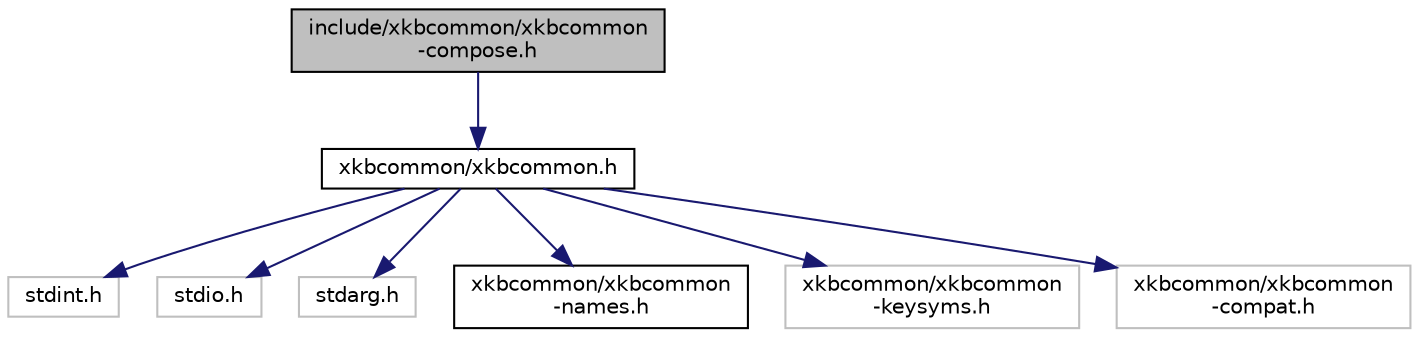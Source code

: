 digraph "include/xkbcommon/xkbcommon-compose.h"
{
 // LATEX_PDF_SIZE
  edge [fontname="Helvetica",fontsize="10",labelfontname="Helvetica",labelfontsize="10"];
  node [fontname="Helvetica",fontsize="10",shape=record];
  Node1 [label="include/xkbcommon/xkbcommon\l-compose.h",height=0.2,width=0.4,color="black", fillcolor="grey75", style="filled", fontcolor="black",tooltip="libxkbcommon Compose API - support for Compose and dead-keys."];
  Node1 -> Node2 [color="midnightblue",fontsize="10",style="solid",fontname="Helvetica"];
  Node2 [label="xkbcommon/xkbcommon.h",height=0.2,width=0.4,color="black", fillcolor="white", style="filled",URL="$xkbcommon_8h.html",tooltip="Main libxkbcommon API."];
  Node2 -> Node3 [color="midnightblue",fontsize="10",style="solid",fontname="Helvetica"];
  Node3 [label="stdint.h",height=0.2,width=0.4,color="grey75", fillcolor="white", style="filled",tooltip=" "];
  Node2 -> Node4 [color="midnightblue",fontsize="10",style="solid",fontname="Helvetica"];
  Node4 [label="stdio.h",height=0.2,width=0.4,color="grey75", fillcolor="white", style="filled",tooltip=" "];
  Node2 -> Node5 [color="midnightblue",fontsize="10",style="solid",fontname="Helvetica"];
  Node5 [label="stdarg.h",height=0.2,width=0.4,color="grey75", fillcolor="white", style="filled",tooltip=" "];
  Node2 -> Node6 [color="midnightblue",fontsize="10",style="solid",fontname="Helvetica"];
  Node6 [label="xkbcommon/xkbcommon\l-names.h",height=0.2,width=0.4,color="black", fillcolor="white", style="filled",URL="$xkbcommon-names_8h.html",tooltip="Predefined names for common modifiers and LEDs."];
  Node2 -> Node7 [color="midnightblue",fontsize="10",style="solid",fontname="Helvetica"];
  Node7 [label="xkbcommon/xkbcommon\l-keysyms.h",height=0.2,width=0.4,color="grey75", fillcolor="white", style="filled",tooltip=" "];
  Node2 -> Node8 [color="midnightblue",fontsize="10",style="solid",fontname="Helvetica"];
  Node8 [label="xkbcommon/xkbcommon\l-compat.h",height=0.2,width=0.4,color="grey75", fillcolor="white", style="filled",tooltip=" "];
}

